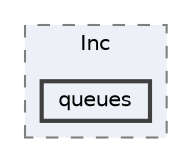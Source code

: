 digraph "Core/Inc/queues"
{
 // LATEX_PDF_SIZE
  bgcolor="transparent";
  edge [fontname=Helvetica,fontsize=10,labelfontname=Helvetica,labelfontsize=10];
  node [fontname=Helvetica,fontsize=10,shape=box,height=0.2,width=0.4];
  compound=true
  subgraph clusterdir_e2489e887f17afa3cbc07a4ec152cdd2 {
    graph [ bgcolor="#edf0f7", pencolor="grey50", label="Inc", fontname=Helvetica,fontsize=10 style="filled,dashed", URL="dir_e2489e887f17afa3cbc07a4ec152cdd2.html",tooltip=""]
  dir_da7770925b456a5953e75532f80e2291 [label="queues", fillcolor="#edf0f7", color="grey25", style="filled,bold", URL="dir_da7770925b456a5953e75532f80e2291.html",tooltip=""];
  }
}
